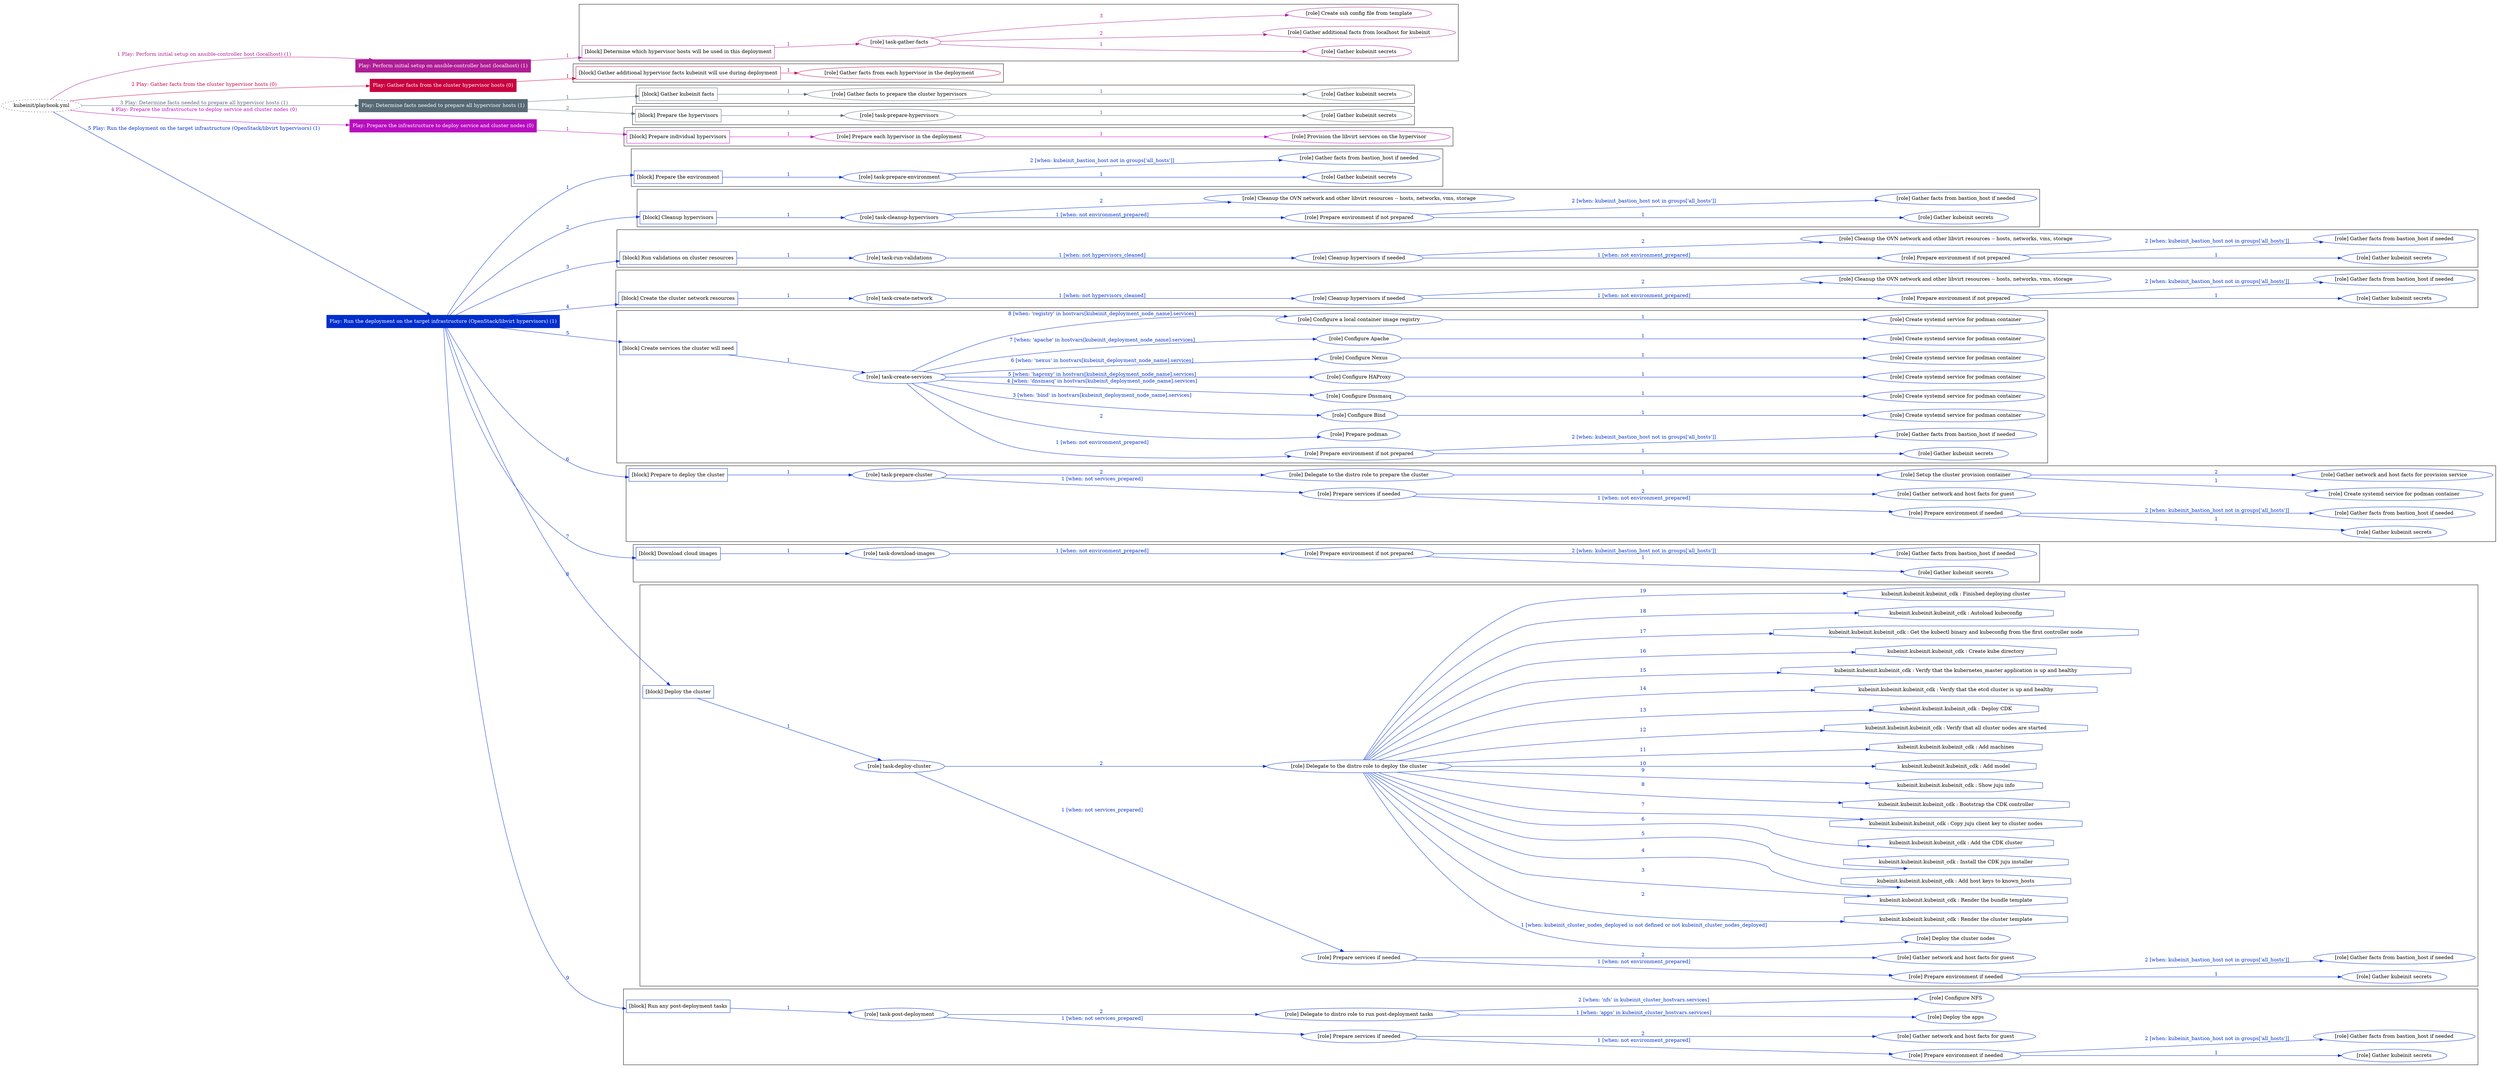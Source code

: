 digraph {
	graph [concentrate=true ordering=in rankdir=LR ratio=fill]
	edge [esep=5 sep=10]
	"kubeinit/playbook.yml" [URL="/home/runner/work/kubeinit/kubeinit/kubeinit/playbook.yml" id=playbook_e811527d style=dotted]
	"kubeinit/playbook.yml" -> play_2772ece2 [label="1 Play: Perform initial setup on ansible-controller host (localhost) (1)" color="#af1d95" fontcolor="#af1d95" id=edge_play_2772ece2 labeltooltip="1 Play: Perform initial setup on ansible-controller host (localhost) (1)" tooltip="1 Play: Perform initial setup on ansible-controller host (localhost) (1)"]
	subgraph "Play: Perform initial setup on ansible-controller host (localhost) (1)" {
		play_2772ece2 [label="Play: Perform initial setup on ansible-controller host (localhost) (1)" URL="/home/runner/work/kubeinit/kubeinit/kubeinit/playbook.yml" color="#af1d95" fontcolor="#ffffff" id=play_2772ece2 shape=box style=filled tooltip=localhost]
		play_2772ece2 -> block_aa966587 [label=1 color="#af1d95" fontcolor="#af1d95" id=edge_block_aa966587 labeltooltip=1 tooltip=1]
		subgraph cluster_block_aa966587 {
			block_aa966587 [label="[block] Determine which hypervisor hosts will be used in this deployment" URL="/home/runner/work/kubeinit/kubeinit/kubeinit/playbook.yml" color="#af1d95" id=block_aa966587 labeltooltip="Determine which hypervisor hosts will be used in this deployment" shape=box tooltip="Determine which hypervisor hosts will be used in this deployment"]
			block_aa966587 -> role_3ba19ebd [label="1 " color="#af1d95" fontcolor="#af1d95" id=edge_role_3ba19ebd labeltooltip="1 " tooltip="1 "]
			subgraph "task-gather-facts" {
				role_3ba19ebd [label="[role] task-gather-facts" URL="/home/runner/work/kubeinit/kubeinit/kubeinit/playbook.yml" color="#af1d95" id=role_3ba19ebd tooltip="task-gather-facts"]
				role_3ba19ebd -> role_7391c90e [label="1 " color="#af1d95" fontcolor="#af1d95" id=edge_role_7391c90e labeltooltip="1 " tooltip="1 "]
				subgraph "Gather kubeinit secrets" {
					role_7391c90e [label="[role] Gather kubeinit secrets" URL="/home/runner/.ansible/collections/ansible_collections/kubeinit/kubeinit/roles/kubeinit_prepare/tasks/build_hypervisors_group.yml" color="#af1d95" id=role_7391c90e tooltip="Gather kubeinit secrets"]
				}
				role_3ba19ebd -> role_bccff1a2 [label="2 " color="#af1d95" fontcolor="#af1d95" id=edge_role_bccff1a2 labeltooltip="2 " tooltip="2 "]
				subgraph "Gather additional facts from localhost for kubeinit" {
					role_bccff1a2 [label="[role] Gather additional facts from localhost for kubeinit" URL="/home/runner/.ansible/collections/ansible_collections/kubeinit/kubeinit/roles/kubeinit_prepare/tasks/build_hypervisors_group.yml" color="#af1d95" id=role_bccff1a2 tooltip="Gather additional facts from localhost for kubeinit"]
				}
				role_3ba19ebd -> role_a0b51eb9 [label="3 " color="#af1d95" fontcolor="#af1d95" id=edge_role_a0b51eb9 labeltooltip="3 " tooltip="3 "]
				subgraph "Create ssh config file from template" {
					role_a0b51eb9 [label="[role] Create ssh config file from template" URL="/home/runner/.ansible/collections/ansible_collections/kubeinit/kubeinit/roles/kubeinit_prepare/tasks/build_hypervisors_group.yml" color="#af1d95" id=role_a0b51eb9 tooltip="Create ssh config file from template"]
				}
			}
		}
	}
	"kubeinit/playbook.yml" -> play_023e68e1 [label="2 Play: Gather facts from the cluster hypervisor hosts (0)" color="#c90340" fontcolor="#c90340" id=edge_play_023e68e1 labeltooltip="2 Play: Gather facts from the cluster hypervisor hosts (0)" tooltip="2 Play: Gather facts from the cluster hypervisor hosts (0)"]
	subgraph "Play: Gather facts from the cluster hypervisor hosts (0)" {
		play_023e68e1 [label="Play: Gather facts from the cluster hypervisor hosts (0)" URL="/home/runner/work/kubeinit/kubeinit/kubeinit/playbook.yml" color="#c90340" fontcolor="#ffffff" id=play_023e68e1 shape=box style=filled tooltip="Play: Gather facts from the cluster hypervisor hosts (0)"]
		play_023e68e1 -> block_0356a1c2 [label=1 color="#c90340" fontcolor="#c90340" id=edge_block_0356a1c2 labeltooltip=1 tooltip=1]
		subgraph cluster_block_0356a1c2 {
			block_0356a1c2 [label="[block] Gather additional hypervisor facts kubeinit will use during deployment" URL="/home/runner/work/kubeinit/kubeinit/kubeinit/playbook.yml" color="#c90340" id=block_0356a1c2 labeltooltip="Gather additional hypervisor facts kubeinit will use during deployment" shape=box tooltip="Gather additional hypervisor facts kubeinit will use during deployment"]
			block_0356a1c2 -> role_4790e8fd [label="1 " color="#c90340" fontcolor="#c90340" id=edge_role_4790e8fd labeltooltip="1 " tooltip="1 "]
			subgraph "Gather facts from each hypervisor in the deployment" {
				role_4790e8fd [label="[role] Gather facts from each hypervisor in the deployment" URL="/home/runner/work/kubeinit/kubeinit/kubeinit/playbook.yml" color="#c90340" id=role_4790e8fd tooltip="Gather facts from each hypervisor in the deployment"]
			}
		}
	}
	"kubeinit/playbook.yml" -> play_07e0dd41 [label="3 Play: Determine facts needed to prepare all hypervisor hosts (1)" color="#576975" fontcolor="#576975" id=edge_play_07e0dd41 labeltooltip="3 Play: Determine facts needed to prepare all hypervisor hosts (1)" tooltip="3 Play: Determine facts needed to prepare all hypervisor hosts (1)"]
	subgraph "Play: Determine facts needed to prepare all hypervisor hosts (1)" {
		play_07e0dd41 [label="Play: Determine facts needed to prepare all hypervisor hosts (1)" URL="/home/runner/work/kubeinit/kubeinit/kubeinit/playbook.yml" color="#576975" fontcolor="#ffffff" id=play_07e0dd41 shape=box style=filled tooltip=localhost]
		play_07e0dd41 -> block_ca54ca94 [label=1 color="#576975" fontcolor="#576975" id=edge_block_ca54ca94 labeltooltip=1 tooltip=1]
		subgraph cluster_block_ca54ca94 {
			block_ca54ca94 [label="[block] Gather kubeinit facts" URL="/home/runner/work/kubeinit/kubeinit/kubeinit/playbook.yml" color="#576975" id=block_ca54ca94 labeltooltip="Gather kubeinit facts" shape=box tooltip="Gather kubeinit facts"]
			block_ca54ca94 -> role_5b6acec0 [label="1 " color="#576975" fontcolor="#576975" id=edge_role_5b6acec0 labeltooltip="1 " tooltip="1 "]
			subgraph "Gather facts to prepare the cluster hypervisors" {
				role_5b6acec0 [label="[role] Gather facts to prepare the cluster hypervisors" URL="/home/runner/work/kubeinit/kubeinit/kubeinit/playbook.yml" color="#576975" id=role_5b6acec0 tooltip="Gather facts to prepare the cluster hypervisors"]
				role_5b6acec0 -> role_ce668992 [label="1 " color="#576975" fontcolor="#576975" id=edge_role_ce668992 labeltooltip="1 " tooltip="1 "]
				subgraph "Gather kubeinit secrets" {
					role_ce668992 [label="[role] Gather kubeinit secrets" URL="/home/runner/.ansible/collections/ansible_collections/kubeinit/kubeinit/roles/kubeinit_prepare/tasks/gather_kubeinit_facts.yml" color="#576975" id=role_ce668992 tooltip="Gather kubeinit secrets"]
				}
			}
		}
		play_07e0dd41 -> block_10ed1d95 [label=2 color="#576975" fontcolor="#576975" id=edge_block_10ed1d95 labeltooltip=2 tooltip=2]
		subgraph cluster_block_10ed1d95 {
			block_10ed1d95 [label="[block] Prepare the hypervisors" URL="/home/runner/work/kubeinit/kubeinit/kubeinit/playbook.yml" color="#576975" id=block_10ed1d95 labeltooltip="Prepare the hypervisors" shape=box tooltip="Prepare the hypervisors"]
			block_10ed1d95 -> role_e702591b [label="1 " color="#576975" fontcolor="#576975" id=edge_role_e702591b labeltooltip="1 " tooltip="1 "]
			subgraph "task-prepare-hypervisors" {
				role_e702591b [label="[role] task-prepare-hypervisors" URL="/home/runner/work/kubeinit/kubeinit/kubeinit/playbook.yml" color="#576975" id=role_e702591b tooltip="task-prepare-hypervisors"]
				role_e702591b -> role_2a277a38 [label="1 " color="#576975" fontcolor="#576975" id=edge_role_2a277a38 labeltooltip="1 " tooltip="1 "]
				subgraph "Gather kubeinit secrets" {
					role_2a277a38 [label="[role] Gather kubeinit secrets" URL="/home/runner/.ansible/collections/ansible_collections/kubeinit/kubeinit/roles/kubeinit_prepare/tasks/gather_kubeinit_facts.yml" color="#576975" id=role_2a277a38 tooltip="Gather kubeinit secrets"]
				}
			}
		}
	}
	"kubeinit/playbook.yml" -> play_11f0a647 [label="4 Play: Prepare the infrastructure to deploy service and cluster nodes (0)" color="#b80dbf" fontcolor="#b80dbf" id=edge_play_11f0a647 labeltooltip="4 Play: Prepare the infrastructure to deploy service and cluster nodes (0)" tooltip="4 Play: Prepare the infrastructure to deploy service and cluster nodes (0)"]
	subgraph "Play: Prepare the infrastructure to deploy service and cluster nodes (0)" {
		play_11f0a647 [label="Play: Prepare the infrastructure to deploy service and cluster nodes (0)" URL="/home/runner/work/kubeinit/kubeinit/kubeinit/playbook.yml" color="#b80dbf" fontcolor="#ffffff" id=play_11f0a647 shape=box style=filled tooltip="Play: Prepare the infrastructure to deploy service and cluster nodes (0)"]
		play_11f0a647 -> block_13386e69 [label=1 color="#b80dbf" fontcolor="#b80dbf" id=edge_block_13386e69 labeltooltip=1 tooltip=1]
		subgraph cluster_block_13386e69 {
			block_13386e69 [label="[block] Prepare individual hypervisors" URL="/home/runner/work/kubeinit/kubeinit/kubeinit/playbook.yml" color="#b80dbf" id=block_13386e69 labeltooltip="Prepare individual hypervisors" shape=box tooltip="Prepare individual hypervisors"]
			block_13386e69 -> role_19592992 [label="1 " color="#b80dbf" fontcolor="#b80dbf" id=edge_role_19592992 labeltooltip="1 " tooltip="1 "]
			subgraph "Prepare each hypervisor in the deployment" {
				role_19592992 [label="[role] Prepare each hypervisor in the deployment" URL="/home/runner/work/kubeinit/kubeinit/kubeinit/playbook.yml" color="#b80dbf" id=role_19592992 tooltip="Prepare each hypervisor in the deployment"]
				role_19592992 -> role_909b50cd [label="1 " color="#b80dbf" fontcolor="#b80dbf" id=edge_role_909b50cd labeltooltip="1 " tooltip="1 "]
				subgraph "Provision the libvirt services on the hypervisor" {
					role_909b50cd [label="[role] Provision the libvirt services on the hypervisor" URL="/home/runner/.ansible/collections/ansible_collections/kubeinit/kubeinit/roles/kubeinit_prepare/tasks/prepare_hypervisor.yml" color="#b80dbf" id=role_909b50cd tooltip="Provision the libvirt services on the hypervisor"]
				}
			}
		}
	}
	"kubeinit/playbook.yml" -> play_102d86a2 [label="5 Play: Run the deployment on the target infrastructure (OpenStack/libvirt hypervisors) (1)" color="#002ecc" fontcolor="#002ecc" id=edge_play_102d86a2 labeltooltip="5 Play: Run the deployment on the target infrastructure (OpenStack/libvirt hypervisors) (1)" tooltip="5 Play: Run the deployment on the target infrastructure (OpenStack/libvirt hypervisors) (1)"]
	subgraph "Play: Run the deployment on the target infrastructure (OpenStack/libvirt hypervisors) (1)" {
		play_102d86a2 [label="Play: Run the deployment on the target infrastructure (OpenStack/libvirt hypervisors) (1)" URL="/home/runner/work/kubeinit/kubeinit/kubeinit/playbook.yml" color="#002ecc" fontcolor="#ffffff" id=play_102d86a2 shape=box style=filled tooltip=localhost]
		play_102d86a2 -> block_2876cedd [label=1 color="#002ecc" fontcolor="#002ecc" id=edge_block_2876cedd labeltooltip=1 tooltip=1]
		subgraph cluster_block_2876cedd {
			block_2876cedd [label="[block] Prepare the environment" URL="/home/runner/work/kubeinit/kubeinit/kubeinit/playbook.yml" color="#002ecc" id=block_2876cedd labeltooltip="Prepare the environment" shape=box tooltip="Prepare the environment"]
			block_2876cedd -> role_70a73d0b [label="1 " color="#002ecc" fontcolor="#002ecc" id=edge_role_70a73d0b labeltooltip="1 " tooltip="1 "]
			subgraph "task-prepare-environment" {
				role_70a73d0b [label="[role] task-prepare-environment" URL="/home/runner/work/kubeinit/kubeinit/kubeinit/playbook.yml" color="#002ecc" id=role_70a73d0b tooltip="task-prepare-environment"]
				role_70a73d0b -> role_16384e8a [label="1 " color="#002ecc" fontcolor="#002ecc" id=edge_role_16384e8a labeltooltip="1 " tooltip="1 "]
				subgraph "Gather kubeinit secrets" {
					role_16384e8a [label="[role] Gather kubeinit secrets" URL="/home/runner/.ansible/collections/ansible_collections/kubeinit/kubeinit/roles/kubeinit_prepare/tasks/gather_kubeinit_facts.yml" color="#002ecc" id=role_16384e8a tooltip="Gather kubeinit secrets"]
				}
				role_70a73d0b -> role_5e8926c7 [label="2 [when: kubeinit_bastion_host not in groups['all_hosts']]" color="#002ecc" fontcolor="#002ecc" id=edge_role_5e8926c7 labeltooltip="2 [when: kubeinit_bastion_host not in groups['all_hosts']]" tooltip="2 [when: kubeinit_bastion_host not in groups['all_hosts']]"]
				subgraph "Gather facts from bastion_host if needed" {
					role_5e8926c7 [label="[role] Gather facts from bastion_host if needed" URL="/home/runner/.ansible/collections/ansible_collections/kubeinit/kubeinit/roles/kubeinit_prepare/tasks/main.yml" color="#002ecc" id=role_5e8926c7 tooltip="Gather facts from bastion_host if needed"]
				}
			}
		}
		play_102d86a2 -> block_feb2e887 [label=2 color="#002ecc" fontcolor="#002ecc" id=edge_block_feb2e887 labeltooltip=2 tooltip=2]
		subgraph cluster_block_feb2e887 {
			block_feb2e887 [label="[block] Cleanup hypervisors" URL="/home/runner/work/kubeinit/kubeinit/kubeinit/playbook.yml" color="#002ecc" id=block_feb2e887 labeltooltip="Cleanup hypervisors" shape=box tooltip="Cleanup hypervisors"]
			block_feb2e887 -> role_e4b9455d [label="1 " color="#002ecc" fontcolor="#002ecc" id=edge_role_e4b9455d labeltooltip="1 " tooltip="1 "]
			subgraph "task-cleanup-hypervisors" {
				role_e4b9455d [label="[role] task-cleanup-hypervisors" URL="/home/runner/work/kubeinit/kubeinit/kubeinit/playbook.yml" color="#002ecc" id=role_e4b9455d tooltip="task-cleanup-hypervisors"]
				role_e4b9455d -> role_f214fd6b [label="1 [when: not environment_prepared]" color="#002ecc" fontcolor="#002ecc" id=edge_role_f214fd6b labeltooltip="1 [when: not environment_prepared]" tooltip="1 [when: not environment_prepared]"]
				subgraph "Prepare environment if not prepared" {
					role_f214fd6b [label="[role] Prepare environment if not prepared" URL="/home/runner/.ansible/collections/ansible_collections/kubeinit/kubeinit/roles/kubeinit_libvirt/tasks/cleanup_hypervisors.yml" color="#002ecc" id=role_f214fd6b tooltip="Prepare environment if not prepared"]
					role_f214fd6b -> role_2ff63bd0 [label="1 " color="#002ecc" fontcolor="#002ecc" id=edge_role_2ff63bd0 labeltooltip="1 " tooltip="1 "]
					subgraph "Gather kubeinit secrets" {
						role_2ff63bd0 [label="[role] Gather kubeinit secrets" URL="/home/runner/.ansible/collections/ansible_collections/kubeinit/kubeinit/roles/kubeinit_prepare/tasks/gather_kubeinit_facts.yml" color="#002ecc" id=role_2ff63bd0 tooltip="Gather kubeinit secrets"]
					}
					role_f214fd6b -> role_59d2bd11 [label="2 [when: kubeinit_bastion_host not in groups['all_hosts']]" color="#002ecc" fontcolor="#002ecc" id=edge_role_59d2bd11 labeltooltip="2 [when: kubeinit_bastion_host not in groups['all_hosts']]" tooltip="2 [when: kubeinit_bastion_host not in groups['all_hosts']]"]
					subgraph "Gather facts from bastion_host if needed" {
						role_59d2bd11 [label="[role] Gather facts from bastion_host if needed" URL="/home/runner/.ansible/collections/ansible_collections/kubeinit/kubeinit/roles/kubeinit_prepare/tasks/main.yml" color="#002ecc" id=role_59d2bd11 tooltip="Gather facts from bastion_host if needed"]
					}
				}
				role_e4b9455d -> role_f26c3feb [label="2 " color="#002ecc" fontcolor="#002ecc" id=edge_role_f26c3feb labeltooltip="2 " tooltip="2 "]
				subgraph "Cleanup the OVN network and other libvirt resources -- hosts, networks, vms, storage" {
					role_f26c3feb [label="[role] Cleanup the OVN network and other libvirt resources -- hosts, networks, vms, storage" URL="/home/runner/.ansible/collections/ansible_collections/kubeinit/kubeinit/roles/kubeinit_libvirt/tasks/cleanup_hypervisors.yml" color="#002ecc" id=role_f26c3feb tooltip="Cleanup the OVN network and other libvirt resources -- hosts, networks, vms, storage"]
				}
			}
		}
		play_102d86a2 -> block_243e47ee [label=3 color="#002ecc" fontcolor="#002ecc" id=edge_block_243e47ee labeltooltip=3 tooltip=3]
		subgraph cluster_block_243e47ee {
			block_243e47ee [label="[block] Run validations on cluster resources" URL="/home/runner/work/kubeinit/kubeinit/kubeinit/playbook.yml" color="#002ecc" id=block_243e47ee labeltooltip="Run validations on cluster resources" shape=box tooltip="Run validations on cluster resources"]
			block_243e47ee -> role_cb9e244f [label="1 " color="#002ecc" fontcolor="#002ecc" id=edge_role_cb9e244f labeltooltip="1 " tooltip="1 "]
			subgraph "task-run-validations" {
				role_cb9e244f [label="[role] task-run-validations" URL="/home/runner/work/kubeinit/kubeinit/kubeinit/playbook.yml" color="#002ecc" id=role_cb9e244f tooltip="task-run-validations"]
				role_cb9e244f -> role_b5ddd0b2 [label="1 [when: not hypervisors_cleaned]" color="#002ecc" fontcolor="#002ecc" id=edge_role_b5ddd0b2 labeltooltip="1 [when: not hypervisors_cleaned]" tooltip="1 [when: not hypervisors_cleaned]"]
				subgraph "Cleanup hypervisors if needed" {
					role_b5ddd0b2 [label="[role] Cleanup hypervisors if needed" URL="/home/runner/.ansible/collections/ansible_collections/kubeinit/kubeinit/roles/kubeinit_validations/tasks/main.yml" color="#002ecc" id=role_b5ddd0b2 tooltip="Cleanup hypervisors if needed"]
					role_b5ddd0b2 -> role_16ed6127 [label="1 [when: not environment_prepared]" color="#002ecc" fontcolor="#002ecc" id=edge_role_16ed6127 labeltooltip="1 [when: not environment_prepared]" tooltip="1 [when: not environment_prepared]"]
					subgraph "Prepare environment if not prepared" {
						role_16ed6127 [label="[role] Prepare environment if not prepared" URL="/home/runner/.ansible/collections/ansible_collections/kubeinit/kubeinit/roles/kubeinit_libvirt/tasks/cleanup_hypervisors.yml" color="#002ecc" id=role_16ed6127 tooltip="Prepare environment if not prepared"]
						role_16ed6127 -> role_702368f7 [label="1 " color="#002ecc" fontcolor="#002ecc" id=edge_role_702368f7 labeltooltip="1 " tooltip="1 "]
						subgraph "Gather kubeinit secrets" {
							role_702368f7 [label="[role] Gather kubeinit secrets" URL="/home/runner/.ansible/collections/ansible_collections/kubeinit/kubeinit/roles/kubeinit_prepare/tasks/gather_kubeinit_facts.yml" color="#002ecc" id=role_702368f7 tooltip="Gather kubeinit secrets"]
						}
						role_16ed6127 -> role_70c6fb33 [label="2 [when: kubeinit_bastion_host not in groups['all_hosts']]" color="#002ecc" fontcolor="#002ecc" id=edge_role_70c6fb33 labeltooltip="2 [when: kubeinit_bastion_host not in groups['all_hosts']]" tooltip="2 [when: kubeinit_bastion_host not in groups['all_hosts']]"]
						subgraph "Gather facts from bastion_host if needed" {
							role_70c6fb33 [label="[role] Gather facts from bastion_host if needed" URL="/home/runner/.ansible/collections/ansible_collections/kubeinit/kubeinit/roles/kubeinit_prepare/tasks/main.yml" color="#002ecc" id=role_70c6fb33 tooltip="Gather facts from bastion_host if needed"]
						}
					}
					role_b5ddd0b2 -> role_7294cdef [label="2 " color="#002ecc" fontcolor="#002ecc" id=edge_role_7294cdef labeltooltip="2 " tooltip="2 "]
					subgraph "Cleanup the OVN network and other libvirt resources -- hosts, networks, vms, storage" {
						role_7294cdef [label="[role] Cleanup the OVN network and other libvirt resources -- hosts, networks, vms, storage" URL="/home/runner/.ansible/collections/ansible_collections/kubeinit/kubeinit/roles/kubeinit_libvirt/tasks/cleanup_hypervisors.yml" color="#002ecc" id=role_7294cdef tooltip="Cleanup the OVN network and other libvirt resources -- hosts, networks, vms, storage"]
					}
				}
			}
		}
		play_102d86a2 -> block_35f9c70e [label=4 color="#002ecc" fontcolor="#002ecc" id=edge_block_35f9c70e labeltooltip=4 tooltip=4]
		subgraph cluster_block_35f9c70e {
			block_35f9c70e [label="[block] Create the cluster network resources" URL="/home/runner/work/kubeinit/kubeinit/kubeinit/playbook.yml" color="#002ecc" id=block_35f9c70e labeltooltip="Create the cluster network resources" shape=box tooltip="Create the cluster network resources"]
			block_35f9c70e -> role_6a65d1e9 [label="1 " color="#002ecc" fontcolor="#002ecc" id=edge_role_6a65d1e9 labeltooltip="1 " tooltip="1 "]
			subgraph "task-create-network" {
				role_6a65d1e9 [label="[role] task-create-network" URL="/home/runner/work/kubeinit/kubeinit/kubeinit/playbook.yml" color="#002ecc" id=role_6a65d1e9 tooltip="task-create-network"]
				role_6a65d1e9 -> role_3eb05ad6 [label="1 [when: not hypervisors_cleaned]" color="#002ecc" fontcolor="#002ecc" id=edge_role_3eb05ad6 labeltooltip="1 [when: not hypervisors_cleaned]" tooltip="1 [when: not hypervisors_cleaned]"]
				subgraph "Cleanup hypervisors if needed" {
					role_3eb05ad6 [label="[role] Cleanup hypervisors if needed" URL="/home/runner/.ansible/collections/ansible_collections/kubeinit/kubeinit/roles/kubeinit_libvirt/tasks/create_network.yml" color="#002ecc" id=role_3eb05ad6 tooltip="Cleanup hypervisors if needed"]
					role_3eb05ad6 -> role_bf459a5f [label="1 [when: not environment_prepared]" color="#002ecc" fontcolor="#002ecc" id=edge_role_bf459a5f labeltooltip="1 [when: not environment_prepared]" tooltip="1 [when: not environment_prepared]"]
					subgraph "Prepare environment if not prepared" {
						role_bf459a5f [label="[role] Prepare environment if not prepared" URL="/home/runner/.ansible/collections/ansible_collections/kubeinit/kubeinit/roles/kubeinit_libvirt/tasks/cleanup_hypervisors.yml" color="#002ecc" id=role_bf459a5f tooltip="Prepare environment if not prepared"]
						role_bf459a5f -> role_ac653ba2 [label="1 " color="#002ecc" fontcolor="#002ecc" id=edge_role_ac653ba2 labeltooltip="1 " tooltip="1 "]
						subgraph "Gather kubeinit secrets" {
							role_ac653ba2 [label="[role] Gather kubeinit secrets" URL="/home/runner/.ansible/collections/ansible_collections/kubeinit/kubeinit/roles/kubeinit_prepare/tasks/gather_kubeinit_facts.yml" color="#002ecc" id=role_ac653ba2 tooltip="Gather kubeinit secrets"]
						}
						role_bf459a5f -> role_15d7fcb5 [label="2 [when: kubeinit_bastion_host not in groups['all_hosts']]" color="#002ecc" fontcolor="#002ecc" id=edge_role_15d7fcb5 labeltooltip="2 [when: kubeinit_bastion_host not in groups['all_hosts']]" tooltip="2 [when: kubeinit_bastion_host not in groups['all_hosts']]"]
						subgraph "Gather facts from bastion_host if needed" {
							role_15d7fcb5 [label="[role] Gather facts from bastion_host if needed" URL="/home/runner/.ansible/collections/ansible_collections/kubeinit/kubeinit/roles/kubeinit_prepare/tasks/main.yml" color="#002ecc" id=role_15d7fcb5 tooltip="Gather facts from bastion_host if needed"]
						}
					}
					role_3eb05ad6 -> role_e2e4836f [label="2 " color="#002ecc" fontcolor="#002ecc" id=edge_role_e2e4836f labeltooltip="2 " tooltip="2 "]
					subgraph "Cleanup the OVN network and other libvirt resources -- hosts, networks, vms, storage" {
						role_e2e4836f [label="[role] Cleanup the OVN network and other libvirt resources -- hosts, networks, vms, storage" URL="/home/runner/.ansible/collections/ansible_collections/kubeinit/kubeinit/roles/kubeinit_libvirt/tasks/cleanup_hypervisors.yml" color="#002ecc" id=role_e2e4836f tooltip="Cleanup the OVN network and other libvirt resources -- hosts, networks, vms, storage"]
					}
				}
			}
		}
		play_102d86a2 -> block_91006a1c [label=5 color="#002ecc" fontcolor="#002ecc" id=edge_block_91006a1c labeltooltip=5 tooltip=5]
		subgraph cluster_block_91006a1c {
			block_91006a1c [label="[block] Create services the cluster will need" URL="/home/runner/work/kubeinit/kubeinit/kubeinit/playbook.yml" color="#002ecc" id=block_91006a1c labeltooltip="Create services the cluster will need" shape=box tooltip="Create services the cluster will need"]
			block_91006a1c -> role_c6a5141e [label="1 " color="#002ecc" fontcolor="#002ecc" id=edge_role_c6a5141e labeltooltip="1 " tooltip="1 "]
			subgraph "task-create-services" {
				role_c6a5141e [label="[role] task-create-services" URL="/home/runner/work/kubeinit/kubeinit/kubeinit/playbook.yml" color="#002ecc" id=role_c6a5141e tooltip="task-create-services"]
				role_c6a5141e -> role_60e15215 [label="1 [when: not environment_prepared]" color="#002ecc" fontcolor="#002ecc" id=edge_role_60e15215 labeltooltip="1 [when: not environment_prepared]" tooltip="1 [when: not environment_prepared]"]
				subgraph "Prepare environment if not prepared" {
					role_60e15215 [label="[role] Prepare environment if not prepared" URL="/home/runner/.ansible/collections/ansible_collections/kubeinit/kubeinit/roles/kubeinit_services/tasks/main.yml" color="#002ecc" id=role_60e15215 tooltip="Prepare environment if not prepared"]
					role_60e15215 -> role_411b5661 [label="1 " color="#002ecc" fontcolor="#002ecc" id=edge_role_411b5661 labeltooltip="1 " tooltip="1 "]
					subgraph "Gather kubeinit secrets" {
						role_411b5661 [label="[role] Gather kubeinit secrets" URL="/home/runner/.ansible/collections/ansible_collections/kubeinit/kubeinit/roles/kubeinit_prepare/tasks/gather_kubeinit_facts.yml" color="#002ecc" id=role_411b5661 tooltip="Gather kubeinit secrets"]
					}
					role_60e15215 -> role_362e577e [label="2 [when: kubeinit_bastion_host not in groups['all_hosts']]" color="#002ecc" fontcolor="#002ecc" id=edge_role_362e577e labeltooltip="2 [when: kubeinit_bastion_host not in groups['all_hosts']]" tooltip="2 [when: kubeinit_bastion_host not in groups['all_hosts']]"]
					subgraph "Gather facts from bastion_host if needed" {
						role_362e577e [label="[role] Gather facts from bastion_host if needed" URL="/home/runner/.ansible/collections/ansible_collections/kubeinit/kubeinit/roles/kubeinit_prepare/tasks/main.yml" color="#002ecc" id=role_362e577e tooltip="Gather facts from bastion_host if needed"]
					}
				}
				role_c6a5141e -> role_19468e3b [label="2 " color="#002ecc" fontcolor="#002ecc" id=edge_role_19468e3b labeltooltip="2 " tooltip="2 "]
				subgraph "Prepare podman" {
					role_19468e3b [label="[role] Prepare podman" URL="/home/runner/.ansible/collections/ansible_collections/kubeinit/kubeinit/roles/kubeinit_services/tasks/00_create_service_pod.yml" color="#002ecc" id=role_19468e3b tooltip="Prepare podman"]
				}
				role_c6a5141e -> role_d724c6c6 [label="3 [when: 'bind' in hostvars[kubeinit_deployment_node_name].services]" color="#002ecc" fontcolor="#002ecc" id=edge_role_d724c6c6 labeltooltip="3 [when: 'bind' in hostvars[kubeinit_deployment_node_name].services]" tooltip="3 [when: 'bind' in hostvars[kubeinit_deployment_node_name].services]"]
				subgraph "Configure Bind" {
					role_d724c6c6 [label="[role] Configure Bind" URL="/home/runner/.ansible/collections/ansible_collections/kubeinit/kubeinit/roles/kubeinit_services/tasks/start_services_containers.yml" color="#002ecc" id=role_d724c6c6 tooltip="Configure Bind"]
					role_d724c6c6 -> role_9d4ee0f4 [label="1 " color="#002ecc" fontcolor="#002ecc" id=edge_role_9d4ee0f4 labeltooltip="1 " tooltip="1 "]
					subgraph "Create systemd service for podman container" {
						role_9d4ee0f4 [label="[role] Create systemd service for podman container" URL="/home/runner/.ansible/collections/ansible_collections/kubeinit/kubeinit/roles/kubeinit_bind/tasks/main.yml" color="#002ecc" id=role_9d4ee0f4 tooltip="Create systemd service for podman container"]
					}
				}
				role_c6a5141e -> role_7b35f691 [label="4 [when: 'dnsmasq' in hostvars[kubeinit_deployment_node_name].services]" color="#002ecc" fontcolor="#002ecc" id=edge_role_7b35f691 labeltooltip="4 [when: 'dnsmasq' in hostvars[kubeinit_deployment_node_name].services]" tooltip="4 [when: 'dnsmasq' in hostvars[kubeinit_deployment_node_name].services]"]
				subgraph "Configure Dnsmasq" {
					role_7b35f691 [label="[role] Configure Dnsmasq" URL="/home/runner/.ansible/collections/ansible_collections/kubeinit/kubeinit/roles/kubeinit_services/tasks/start_services_containers.yml" color="#002ecc" id=role_7b35f691 tooltip="Configure Dnsmasq"]
					role_7b35f691 -> role_4b840e32 [label="1 " color="#002ecc" fontcolor="#002ecc" id=edge_role_4b840e32 labeltooltip="1 " tooltip="1 "]
					subgraph "Create systemd service for podman container" {
						role_4b840e32 [label="[role] Create systemd service for podman container" URL="/home/runner/.ansible/collections/ansible_collections/kubeinit/kubeinit/roles/kubeinit_dnsmasq/tasks/main.yml" color="#002ecc" id=role_4b840e32 tooltip="Create systemd service for podman container"]
					}
				}
				role_c6a5141e -> role_c4f36dc0 [label="5 [when: 'haproxy' in hostvars[kubeinit_deployment_node_name].services]" color="#002ecc" fontcolor="#002ecc" id=edge_role_c4f36dc0 labeltooltip="5 [when: 'haproxy' in hostvars[kubeinit_deployment_node_name].services]" tooltip="5 [when: 'haproxy' in hostvars[kubeinit_deployment_node_name].services]"]
				subgraph "Configure HAProxy" {
					role_c4f36dc0 [label="[role] Configure HAProxy" URL="/home/runner/.ansible/collections/ansible_collections/kubeinit/kubeinit/roles/kubeinit_services/tasks/start_services_containers.yml" color="#002ecc" id=role_c4f36dc0 tooltip="Configure HAProxy"]
					role_c4f36dc0 -> role_94fbec44 [label="1 " color="#002ecc" fontcolor="#002ecc" id=edge_role_94fbec44 labeltooltip="1 " tooltip="1 "]
					subgraph "Create systemd service for podman container" {
						role_94fbec44 [label="[role] Create systemd service for podman container" URL="/home/runner/.ansible/collections/ansible_collections/kubeinit/kubeinit/roles/kubeinit_haproxy/tasks/main.yml" color="#002ecc" id=role_94fbec44 tooltip="Create systemd service for podman container"]
					}
				}
				role_c6a5141e -> role_fb0e72df [label="6 [when: 'nexus' in hostvars[kubeinit_deployment_node_name].services]" color="#002ecc" fontcolor="#002ecc" id=edge_role_fb0e72df labeltooltip="6 [when: 'nexus' in hostvars[kubeinit_deployment_node_name].services]" tooltip="6 [when: 'nexus' in hostvars[kubeinit_deployment_node_name].services]"]
				subgraph "Configure Nexus" {
					role_fb0e72df [label="[role] Configure Nexus" URL="/home/runner/.ansible/collections/ansible_collections/kubeinit/kubeinit/roles/kubeinit_services/tasks/start_services_containers.yml" color="#002ecc" id=role_fb0e72df tooltip="Configure Nexus"]
					role_fb0e72df -> role_f4c4af28 [label="1 " color="#002ecc" fontcolor="#002ecc" id=edge_role_f4c4af28 labeltooltip="1 " tooltip="1 "]
					subgraph "Create systemd service for podman container" {
						role_f4c4af28 [label="[role] Create systemd service for podman container" URL="/home/runner/.ansible/collections/ansible_collections/kubeinit/kubeinit/roles/kubeinit_nexus/tasks/main.yml" color="#002ecc" id=role_f4c4af28 tooltip="Create systemd service for podman container"]
					}
				}
				role_c6a5141e -> role_d2569d52 [label="7 [when: 'apache' in hostvars[kubeinit_deployment_node_name].services]" color="#002ecc" fontcolor="#002ecc" id=edge_role_d2569d52 labeltooltip="7 [when: 'apache' in hostvars[kubeinit_deployment_node_name].services]" tooltip="7 [when: 'apache' in hostvars[kubeinit_deployment_node_name].services]"]
				subgraph "Configure Apache" {
					role_d2569d52 [label="[role] Configure Apache" URL="/home/runner/.ansible/collections/ansible_collections/kubeinit/kubeinit/roles/kubeinit_services/tasks/start_services_containers.yml" color="#002ecc" id=role_d2569d52 tooltip="Configure Apache"]
					role_d2569d52 -> role_a7c3f684 [label="1 " color="#002ecc" fontcolor="#002ecc" id=edge_role_a7c3f684 labeltooltip="1 " tooltip="1 "]
					subgraph "Create systemd service for podman container" {
						role_a7c3f684 [label="[role] Create systemd service for podman container" URL="/home/runner/.ansible/collections/ansible_collections/kubeinit/kubeinit/roles/kubeinit_apache/tasks/main.yml" color="#002ecc" id=role_a7c3f684 tooltip="Create systemd service for podman container"]
					}
				}
				role_c6a5141e -> role_a8ffc74b [label="8 [when: 'registry' in hostvars[kubeinit_deployment_node_name].services]" color="#002ecc" fontcolor="#002ecc" id=edge_role_a8ffc74b labeltooltip="8 [when: 'registry' in hostvars[kubeinit_deployment_node_name].services]" tooltip="8 [when: 'registry' in hostvars[kubeinit_deployment_node_name].services]"]
				subgraph "Configure a local container image registry" {
					role_a8ffc74b [label="[role] Configure a local container image registry" URL="/home/runner/.ansible/collections/ansible_collections/kubeinit/kubeinit/roles/kubeinit_services/tasks/start_services_containers.yml" color="#002ecc" id=role_a8ffc74b tooltip="Configure a local container image registry"]
					role_a8ffc74b -> role_4bef9d4d [label="1 " color="#002ecc" fontcolor="#002ecc" id=edge_role_4bef9d4d labeltooltip="1 " tooltip="1 "]
					subgraph "Create systemd service for podman container" {
						role_4bef9d4d [label="[role] Create systemd service for podman container" URL="/home/runner/.ansible/collections/ansible_collections/kubeinit/kubeinit/roles/kubeinit_registry/tasks/main.yml" color="#002ecc" id=role_4bef9d4d tooltip="Create systemd service for podman container"]
					}
				}
			}
		}
		play_102d86a2 -> block_f3368db5 [label=6 color="#002ecc" fontcolor="#002ecc" id=edge_block_f3368db5 labeltooltip=6 tooltip=6]
		subgraph cluster_block_f3368db5 {
			block_f3368db5 [label="[block] Prepare to deploy the cluster" URL="/home/runner/work/kubeinit/kubeinit/kubeinit/playbook.yml" color="#002ecc" id=block_f3368db5 labeltooltip="Prepare to deploy the cluster" shape=box tooltip="Prepare to deploy the cluster"]
			block_f3368db5 -> role_4a3fb675 [label="1 " color="#002ecc" fontcolor="#002ecc" id=edge_role_4a3fb675 labeltooltip="1 " tooltip="1 "]
			subgraph "task-prepare-cluster" {
				role_4a3fb675 [label="[role] task-prepare-cluster" URL="/home/runner/work/kubeinit/kubeinit/kubeinit/playbook.yml" color="#002ecc" id=role_4a3fb675 tooltip="task-prepare-cluster"]
				role_4a3fb675 -> role_d2742eb2 [label="1 [when: not services_prepared]" color="#002ecc" fontcolor="#002ecc" id=edge_role_d2742eb2 labeltooltip="1 [when: not services_prepared]" tooltip="1 [when: not services_prepared]"]
				subgraph "Prepare services if needed" {
					role_d2742eb2 [label="[role] Prepare services if needed" URL="/home/runner/.ansible/collections/ansible_collections/kubeinit/kubeinit/roles/kubeinit_prepare/tasks/prepare_cluster.yml" color="#002ecc" id=role_d2742eb2 tooltip="Prepare services if needed"]
					role_d2742eb2 -> role_8e7abb29 [label="1 [when: not environment_prepared]" color="#002ecc" fontcolor="#002ecc" id=edge_role_8e7abb29 labeltooltip="1 [when: not environment_prepared]" tooltip="1 [when: not environment_prepared]"]
					subgraph "Prepare environment if needed" {
						role_8e7abb29 [label="[role] Prepare environment if needed" URL="/home/runner/.ansible/collections/ansible_collections/kubeinit/kubeinit/roles/kubeinit_services/tasks/prepare_services.yml" color="#002ecc" id=role_8e7abb29 tooltip="Prepare environment if needed"]
						role_8e7abb29 -> role_9b0f6cc0 [label="1 " color="#002ecc" fontcolor="#002ecc" id=edge_role_9b0f6cc0 labeltooltip="1 " tooltip="1 "]
						subgraph "Gather kubeinit secrets" {
							role_9b0f6cc0 [label="[role] Gather kubeinit secrets" URL="/home/runner/.ansible/collections/ansible_collections/kubeinit/kubeinit/roles/kubeinit_prepare/tasks/gather_kubeinit_facts.yml" color="#002ecc" id=role_9b0f6cc0 tooltip="Gather kubeinit secrets"]
						}
						role_8e7abb29 -> role_9a5205da [label="2 [when: kubeinit_bastion_host not in groups['all_hosts']]" color="#002ecc" fontcolor="#002ecc" id=edge_role_9a5205da labeltooltip="2 [when: kubeinit_bastion_host not in groups['all_hosts']]" tooltip="2 [when: kubeinit_bastion_host not in groups['all_hosts']]"]
						subgraph "Gather facts from bastion_host if needed" {
							role_9a5205da [label="[role] Gather facts from bastion_host if needed" URL="/home/runner/.ansible/collections/ansible_collections/kubeinit/kubeinit/roles/kubeinit_prepare/tasks/main.yml" color="#002ecc" id=role_9a5205da tooltip="Gather facts from bastion_host if needed"]
						}
					}
					role_d2742eb2 -> role_0d0f51e0 [label="2 " color="#002ecc" fontcolor="#002ecc" id=edge_role_0d0f51e0 labeltooltip="2 " tooltip="2 "]
					subgraph "Gather network and host facts for guest" {
						role_0d0f51e0 [label="[role] Gather network and host facts for guest" URL="/home/runner/.ansible/collections/ansible_collections/kubeinit/kubeinit/roles/kubeinit_services/tasks/prepare_services.yml" color="#002ecc" id=role_0d0f51e0 tooltip="Gather network and host facts for guest"]
					}
				}
				role_4a3fb675 -> role_be134363 [label="2 " color="#002ecc" fontcolor="#002ecc" id=edge_role_be134363 labeltooltip="2 " tooltip="2 "]
				subgraph "Delegate to the distro role to prepare the cluster" {
					role_be134363 [label="[role] Delegate to the distro role to prepare the cluster" URL="/home/runner/.ansible/collections/ansible_collections/kubeinit/kubeinit/roles/kubeinit_prepare/tasks/prepare_cluster.yml" color="#002ecc" id=role_be134363 tooltip="Delegate to the distro role to prepare the cluster"]
					role_be134363 -> role_f2c8a1d1 [label="1 " color="#002ecc" fontcolor="#002ecc" id=edge_role_f2c8a1d1 labeltooltip="1 " tooltip="1 "]
					subgraph "Setup the cluster provision container" {
						role_f2c8a1d1 [label="[role] Setup the cluster provision container" URL="/home/runner/.ansible/collections/ansible_collections/kubeinit/kubeinit/roles/kubeinit_cdk/tasks/prepare_cluster.yml" color="#002ecc" id=role_f2c8a1d1 tooltip="Setup the cluster provision container"]
						role_f2c8a1d1 -> role_8b8ef926 [label="1 " color="#002ecc" fontcolor="#002ecc" id=edge_role_8b8ef926 labeltooltip="1 " tooltip="1 "]
						subgraph "Create systemd service for podman container" {
							role_8b8ef926 [label="[role] Create systemd service for podman container" URL="/home/runner/.ansible/collections/ansible_collections/kubeinit/kubeinit/roles/kubeinit_services/tasks/create_provision_container.yml" color="#002ecc" id=role_8b8ef926 tooltip="Create systemd service for podman container"]
						}
						role_f2c8a1d1 -> role_1da5c12f [label="2 " color="#002ecc" fontcolor="#002ecc" id=edge_role_1da5c12f labeltooltip="2 " tooltip="2 "]
						subgraph "Gather network and host facts for provision service" {
							role_1da5c12f [label="[role] Gather network and host facts for provision service" URL="/home/runner/.ansible/collections/ansible_collections/kubeinit/kubeinit/roles/kubeinit_services/tasks/create_provision_container.yml" color="#002ecc" id=role_1da5c12f tooltip="Gather network and host facts for provision service"]
						}
					}
				}
			}
		}
		play_102d86a2 -> block_53010961 [label=7 color="#002ecc" fontcolor="#002ecc" id=edge_block_53010961 labeltooltip=7 tooltip=7]
		subgraph cluster_block_53010961 {
			block_53010961 [label="[block] Download cloud images" URL="/home/runner/work/kubeinit/kubeinit/kubeinit/playbook.yml" color="#002ecc" id=block_53010961 labeltooltip="Download cloud images" shape=box tooltip="Download cloud images"]
			block_53010961 -> role_30760fed [label="1 " color="#002ecc" fontcolor="#002ecc" id=edge_role_30760fed labeltooltip="1 " tooltip="1 "]
			subgraph "task-download-images" {
				role_30760fed [label="[role] task-download-images" URL="/home/runner/work/kubeinit/kubeinit/kubeinit/playbook.yml" color="#002ecc" id=role_30760fed tooltip="task-download-images"]
				role_30760fed -> role_01c8f396 [label="1 [when: not environment_prepared]" color="#002ecc" fontcolor="#002ecc" id=edge_role_01c8f396 labeltooltip="1 [when: not environment_prepared]" tooltip="1 [when: not environment_prepared]"]
				subgraph "Prepare environment if not prepared" {
					role_01c8f396 [label="[role] Prepare environment if not prepared" URL="/home/runner/.ansible/collections/ansible_collections/kubeinit/kubeinit/roles/kubeinit_libvirt/tasks/download_cloud_images.yml" color="#002ecc" id=role_01c8f396 tooltip="Prepare environment if not prepared"]
					role_01c8f396 -> role_94a19138 [label="1 " color="#002ecc" fontcolor="#002ecc" id=edge_role_94a19138 labeltooltip="1 " tooltip="1 "]
					subgraph "Gather kubeinit secrets" {
						role_94a19138 [label="[role] Gather kubeinit secrets" URL="/home/runner/.ansible/collections/ansible_collections/kubeinit/kubeinit/roles/kubeinit_prepare/tasks/gather_kubeinit_facts.yml" color="#002ecc" id=role_94a19138 tooltip="Gather kubeinit secrets"]
					}
					role_01c8f396 -> role_07df2a50 [label="2 [when: kubeinit_bastion_host not in groups['all_hosts']]" color="#002ecc" fontcolor="#002ecc" id=edge_role_07df2a50 labeltooltip="2 [when: kubeinit_bastion_host not in groups['all_hosts']]" tooltip="2 [when: kubeinit_bastion_host not in groups['all_hosts']]"]
					subgraph "Gather facts from bastion_host if needed" {
						role_07df2a50 [label="[role] Gather facts from bastion_host if needed" URL="/home/runner/.ansible/collections/ansible_collections/kubeinit/kubeinit/roles/kubeinit_prepare/tasks/main.yml" color="#002ecc" id=role_07df2a50 tooltip="Gather facts from bastion_host if needed"]
					}
				}
			}
		}
		play_102d86a2 -> block_2794684b [label=8 color="#002ecc" fontcolor="#002ecc" id=edge_block_2794684b labeltooltip=8 tooltip=8]
		subgraph cluster_block_2794684b {
			block_2794684b [label="[block] Deploy the cluster" URL="/home/runner/work/kubeinit/kubeinit/kubeinit/playbook.yml" color="#002ecc" id=block_2794684b labeltooltip="Deploy the cluster" shape=box tooltip="Deploy the cluster"]
			block_2794684b -> role_ebe59815 [label="1 " color="#002ecc" fontcolor="#002ecc" id=edge_role_ebe59815 labeltooltip="1 " tooltip="1 "]
			subgraph "task-deploy-cluster" {
				role_ebe59815 [label="[role] task-deploy-cluster" URL="/home/runner/work/kubeinit/kubeinit/kubeinit/playbook.yml" color="#002ecc" id=role_ebe59815 tooltip="task-deploy-cluster"]
				role_ebe59815 -> role_c17cbaa9 [label="1 [when: not services_prepared]" color="#002ecc" fontcolor="#002ecc" id=edge_role_c17cbaa9 labeltooltip="1 [when: not services_prepared]" tooltip="1 [when: not services_prepared]"]
				subgraph "Prepare services if needed" {
					role_c17cbaa9 [label="[role] Prepare services if needed" URL="/home/runner/.ansible/collections/ansible_collections/kubeinit/kubeinit/roles/kubeinit_prepare/tasks/deploy_cluster.yml" color="#002ecc" id=role_c17cbaa9 tooltip="Prepare services if needed"]
					role_c17cbaa9 -> role_00686e03 [label="1 [when: not environment_prepared]" color="#002ecc" fontcolor="#002ecc" id=edge_role_00686e03 labeltooltip="1 [when: not environment_prepared]" tooltip="1 [when: not environment_prepared]"]
					subgraph "Prepare environment if needed" {
						role_00686e03 [label="[role] Prepare environment if needed" URL="/home/runner/.ansible/collections/ansible_collections/kubeinit/kubeinit/roles/kubeinit_services/tasks/prepare_services.yml" color="#002ecc" id=role_00686e03 tooltip="Prepare environment if needed"]
						role_00686e03 -> role_e9fe8745 [label="1 " color="#002ecc" fontcolor="#002ecc" id=edge_role_e9fe8745 labeltooltip="1 " tooltip="1 "]
						subgraph "Gather kubeinit secrets" {
							role_e9fe8745 [label="[role] Gather kubeinit secrets" URL="/home/runner/.ansible/collections/ansible_collections/kubeinit/kubeinit/roles/kubeinit_prepare/tasks/gather_kubeinit_facts.yml" color="#002ecc" id=role_e9fe8745 tooltip="Gather kubeinit secrets"]
						}
						role_00686e03 -> role_aeffac4f [label="2 [when: kubeinit_bastion_host not in groups['all_hosts']]" color="#002ecc" fontcolor="#002ecc" id=edge_role_aeffac4f labeltooltip="2 [when: kubeinit_bastion_host not in groups['all_hosts']]" tooltip="2 [when: kubeinit_bastion_host not in groups['all_hosts']]"]
						subgraph "Gather facts from bastion_host if needed" {
							role_aeffac4f [label="[role] Gather facts from bastion_host if needed" URL="/home/runner/.ansible/collections/ansible_collections/kubeinit/kubeinit/roles/kubeinit_prepare/tasks/main.yml" color="#002ecc" id=role_aeffac4f tooltip="Gather facts from bastion_host if needed"]
						}
					}
					role_c17cbaa9 -> role_dba716e9 [label="2 " color="#002ecc" fontcolor="#002ecc" id=edge_role_dba716e9 labeltooltip="2 " tooltip="2 "]
					subgraph "Gather network and host facts for guest" {
						role_dba716e9 [label="[role] Gather network and host facts for guest" URL="/home/runner/.ansible/collections/ansible_collections/kubeinit/kubeinit/roles/kubeinit_services/tasks/prepare_services.yml" color="#002ecc" id=role_dba716e9 tooltip="Gather network and host facts for guest"]
					}
				}
				role_ebe59815 -> role_4debf1bd [label="2 " color="#002ecc" fontcolor="#002ecc" id=edge_role_4debf1bd labeltooltip="2 " tooltip="2 "]
				subgraph "Delegate to the distro role to deploy the cluster" {
					role_4debf1bd [label="[role] Delegate to the distro role to deploy the cluster" URL="/home/runner/.ansible/collections/ansible_collections/kubeinit/kubeinit/roles/kubeinit_prepare/tasks/deploy_cluster.yml" color="#002ecc" id=role_4debf1bd tooltip="Delegate to the distro role to deploy the cluster"]
					role_4debf1bd -> role_e79dda6d [label="1 [when: kubeinit_cluster_nodes_deployed is not defined or not kubeinit_cluster_nodes_deployed]" color="#002ecc" fontcolor="#002ecc" id=edge_role_e79dda6d labeltooltip="1 [when: kubeinit_cluster_nodes_deployed is not defined or not kubeinit_cluster_nodes_deployed]" tooltip="1 [when: kubeinit_cluster_nodes_deployed is not defined or not kubeinit_cluster_nodes_deployed]"]
					subgraph "Deploy the cluster nodes" {
						role_e79dda6d [label="[role] Deploy the cluster nodes" URL="/home/runner/.ansible/collections/ansible_collections/kubeinit/kubeinit/roles/kubeinit_cdk/tasks/main.yml" color="#002ecc" id=role_e79dda6d tooltip="Deploy the cluster nodes"]
					}
					task_4170a41f [label="kubeinit.kubeinit.kubeinit_cdk : Render the cluster template" URL="/home/runner/.ansible/collections/ansible_collections/kubeinit/kubeinit/roles/kubeinit_cdk/tasks/main.yml" color="#002ecc" id=task_4170a41f shape=octagon tooltip="kubeinit.kubeinit.kubeinit_cdk : Render the cluster template"]
					role_4debf1bd -> task_4170a41f [label="2 " color="#002ecc" fontcolor="#002ecc" id=edge_task_4170a41f labeltooltip="2 " tooltip="2 "]
					task_fdf4ca0b [label="kubeinit.kubeinit.kubeinit_cdk : Render the bundle template" URL="/home/runner/.ansible/collections/ansible_collections/kubeinit/kubeinit/roles/kubeinit_cdk/tasks/main.yml" color="#002ecc" id=task_fdf4ca0b shape=octagon tooltip="kubeinit.kubeinit.kubeinit_cdk : Render the bundle template"]
					role_4debf1bd -> task_fdf4ca0b [label="3 " color="#002ecc" fontcolor="#002ecc" id=edge_task_fdf4ca0b labeltooltip="3 " tooltip="3 "]
					task_9c94ee95 [label="kubeinit.kubeinit.kubeinit_cdk : Add host keys to known_hosts" URL="/home/runner/.ansible/collections/ansible_collections/kubeinit/kubeinit/roles/kubeinit_cdk/tasks/main.yml" color="#002ecc" id=task_9c94ee95 shape=octagon tooltip="kubeinit.kubeinit.kubeinit_cdk : Add host keys to known_hosts"]
					role_4debf1bd -> task_9c94ee95 [label="4 " color="#002ecc" fontcolor="#002ecc" id=edge_task_9c94ee95 labeltooltip="4 " tooltip="4 "]
					task_02844862 [label="kubeinit.kubeinit.kubeinit_cdk : Install the CDK juju installer" URL="/home/runner/.ansible/collections/ansible_collections/kubeinit/kubeinit/roles/kubeinit_cdk/tasks/main.yml" color="#002ecc" id=task_02844862 shape=octagon tooltip="kubeinit.kubeinit.kubeinit_cdk : Install the CDK juju installer"]
					role_4debf1bd -> task_02844862 [label="5 " color="#002ecc" fontcolor="#002ecc" id=edge_task_02844862 labeltooltip="5 " tooltip="5 "]
					task_467eab04 [label="kubeinit.kubeinit.kubeinit_cdk : Add the CDK cluster" URL="/home/runner/.ansible/collections/ansible_collections/kubeinit/kubeinit/roles/kubeinit_cdk/tasks/main.yml" color="#002ecc" id=task_467eab04 shape=octagon tooltip="kubeinit.kubeinit.kubeinit_cdk : Add the CDK cluster"]
					role_4debf1bd -> task_467eab04 [label="6 " color="#002ecc" fontcolor="#002ecc" id=edge_task_467eab04 labeltooltip="6 " tooltip="6 "]
					task_b412cea6 [label="kubeinit.kubeinit.kubeinit_cdk : Copy juju client key to cluster nodes" URL="/home/runner/.ansible/collections/ansible_collections/kubeinit/kubeinit/roles/kubeinit_cdk/tasks/main.yml" color="#002ecc" id=task_b412cea6 shape=octagon tooltip="kubeinit.kubeinit.kubeinit_cdk : Copy juju client key to cluster nodes"]
					role_4debf1bd -> task_b412cea6 [label="7 " color="#002ecc" fontcolor="#002ecc" id=edge_task_b412cea6 labeltooltip="7 " tooltip="7 "]
					task_4dec2027 [label="kubeinit.kubeinit.kubeinit_cdk : Bootstrap the CDK controller" URL="/home/runner/.ansible/collections/ansible_collections/kubeinit/kubeinit/roles/kubeinit_cdk/tasks/main.yml" color="#002ecc" id=task_4dec2027 shape=octagon tooltip="kubeinit.kubeinit.kubeinit_cdk : Bootstrap the CDK controller"]
					role_4debf1bd -> task_4dec2027 [label="8 " color="#002ecc" fontcolor="#002ecc" id=edge_task_4dec2027 labeltooltip="8 " tooltip="8 "]
					task_a62a4322 [label="kubeinit.kubeinit.kubeinit_cdk : Show juju info" URL="/home/runner/.ansible/collections/ansible_collections/kubeinit/kubeinit/roles/kubeinit_cdk/tasks/main.yml" color="#002ecc" id=task_a62a4322 shape=octagon tooltip="kubeinit.kubeinit.kubeinit_cdk : Show juju info"]
					role_4debf1bd -> task_a62a4322 [label="9 " color="#002ecc" fontcolor="#002ecc" id=edge_task_a62a4322 labeltooltip="9 " tooltip="9 "]
					task_1314f9ee [label="kubeinit.kubeinit.kubeinit_cdk : Add model" URL="/home/runner/.ansible/collections/ansible_collections/kubeinit/kubeinit/roles/kubeinit_cdk/tasks/main.yml" color="#002ecc" id=task_1314f9ee shape=octagon tooltip="kubeinit.kubeinit.kubeinit_cdk : Add model"]
					role_4debf1bd -> task_1314f9ee [label="10 " color="#002ecc" fontcolor="#002ecc" id=edge_task_1314f9ee labeltooltip="10 " tooltip="10 "]
					task_c26ff60d [label="kubeinit.kubeinit.kubeinit_cdk : Add machines" URL="/home/runner/.ansible/collections/ansible_collections/kubeinit/kubeinit/roles/kubeinit_cdk/tasks/main.yml" color="#002ecc" id=task_c26ff60d shape=octagon tooltip="kubeinit.kubeinit.kubeinit_cdk : Add machines"]
					role_4debf1bd -> task_c26ff60d [label="11 " color="#002ecc" fontcolor="#002ecc" id=edge_task_c26ff60d labeltooltip="11 " tooltip="11 "]
					task_6b92c8e1 [label="kubeinit.kubeinit.kubeinit_cdk : Verify that all cluster nodes are started" URL="/home/runner/.ansible/collections/ansible_collections/kubeinit/kubeinit/roles/kubeinit_cdk/tasks/main.yml" color="#002ecc" id=task_6b92c8e1 shape=octagon tooltip="kubeinit.kubeinit.kubeinit_cdk : Verify that all cluster nodes are started"]
					role_4debf1bd -> task_6b92c8e1 [label="12 " color="#002ecc" fontcolor="#002ecc" id=edge_task_6b92c8e1 labeltooltip="12 " tooltip="12 "]
					task_a9828e94 [label="kubeinit.kubeinit.kubeinit_cdk : Deploy CDK" URL="/home/runner/.ansible/collections/ansible_collections/kubeinit/kubeinit/roles/kubeinit_cdk/tasks/main.yml" color="#002ecc" id=task_a9828e94 shape=octagon tooltip="kubeinit.kubeinit.kubeinit_cdk : Deploy CDK"]
					role_4debf1bd -> task_a9828e94 [label="13 " color="#002ecc" fontcolor="#002ecc" id=edge_task_a9828e94 labeltooltip="13 " tooltip="13 "]
					task_d4eee463 [label="kubeinit.kubeinit.kubeinit_cdk : Verify that the etcd cluster is up and healthy" URL="/home/runner/.ansible/collections/ansible_collections/kubeinit/kubeinit/roles/kubeinit_cdk/tasks/main.yml" color="#002ecc" id=task_d4eee463 shape=octagon tooltip="kubeinit.kubeinit.kubeinit_cdk : Verify that the etcd cluster is up and healthy"]
					role_4debf1bd -> task_d4eee463 [label="14 " color="#002ecc" fontcolor="#002ecc" id=edge_task_d4eee463 labeltooltip="14 " tooltip="14 "]
					task_f14b5e61 [label="kubeinit.kubeinit.kubeinit_cdk : Verify that the kubernetes_master application is up and healthy" URL="/home/runner/.ansible/collections/ansible_collections/kubeinit/kubeinit/roles/kubeinit_cdk/tasks/main.yml" color="#002ecc" id=task_f14b5e61 shape=octagon tooltip="kubeinit.kubeinit.kubeinit_cdk : Verify that the kubernetes_master application is up and healthy"]
					role_4debf1bd -> task_f14b5e61 [label="15 " color="#002ecc" fontcolor="#002ecc" id=edge_task_f14b5e61 labeltooltip="15 " tooltip="15 "]
					task_79a9e567 [label="kubeinit.kubeinit.kubeinit_cdk : Create kube directory" URL="/home/runner/.ansible/collections/ansible_collections/kubeinit/kubeinit/roles/kubeinit_cdk/tasks/main.yml" color="#002ecc" id=task_79a9e567 shape=octagon tooltip="kubeinit.kubeinit.kubeinit_cdk : Create kube directory"]
					role_4debf1bd -> task_79a9e567 [label="16 " color="#002ecc" fontcolor="#002ecc" id=edge_task_79a9e567 labeltooltip="16 " tooltip="16 "]
					task_fef3f4b3 [label="kubeinit.kubeinit.kubeinit_cdk : Get the kubectl binary and kubeconfig from the first controller node" URL="/home/runner/.ansible/collections/ansible_collections/kubeinit/kubeinit/roles/kubeinit_cdk/tasks/main.yml" color="#002ecc" id=task_fef3f4b3 shape=octagon tooltip="kubeinit.kubeinit.kubeinit_cdk : Get the kubectl binary and kubeconfig from the first controller node"]
					role_4debf1bd -> task_fef3f4b3 [label="17 " color="#002ecc" fontcolor="#002ecc" id=edge_task_fef3f4b3 labeltooltip="17 " tooltip="17 "]
					task_88b2c8df [label="kubeinit.kubeinit.kubeinit_cdk : Autoload kubeconfig" URL="/home/runner/.ansible/collections/ansible_collections/kubeinit/kubeinit/roles/kubeinit_cdk/tasks/main.yml" color="#002ecc" id=task_88b2c8df shape=octagon tooltip="kubeinit.kubeinit.kubeinit_cdk : Autoload kubeconfig"]
					role_4debf1bd -> task_88b2c8df [label="18 " color="#002ecc" fontcolor="#002ecc" id=edge_task_88b2c8df labeltooltip="18 " tooltip="18 "]
					task_73187811 [label="kubeinit.kubeinit.kubeinit_cdk : Finished deploying cluster" URL="/home/runner/.ansible/collections/ansible_collections/kubeinit/kubeinit/roles/kubeinit_cdk/tasks/main.yml" color="#002ecc" id=task_73187811 shape=octagon tooltip="kubeinit.kubeinit.kubeinit_cdk : Finished deploying cluster"]
					role_4debf1bd -> task_73187811 [label="19 " color="#002ecc" fontcolor="#002ecc" id=edge_task_73187811 labeltooltip="19 " tooltip="19 "]
				}
			}
		}
		play_102d86a2 -> block_e1020641 [label=9 color="#002ecc" fontcolor="#002ecc" id=edge_block_e1020641 labeltooltip=9 tooltip=9]
		subgraph cluster_block_e1020641 {
			block_e1020641 [label="[block] Run any post-deployment tasks" URL="/home/runner/work/kubeinit/kubeinit/kubeinit/playbook.yml" color="#002ecc" id=block_e1020641 labeltooltip="Run any post-deployment tasks" shape=box tooltip="Run any post-deployment tasks"]
			block_e1020641 -> role_352e5be9 [label="1 " color="#002ecc" fontcolor="#002ecc" id=edge_role_352e5be9 labeltooltip="1 " tooltip="1 "]
			subgraph "task-post-deployment" {
				role_352e5be9 [label="[role] task-post-deployment" URL="/home/runner/work/kubeinit/kubeinit/kubeinit/playbook.yml" color="#002ecc" id=role_352e5be9 tooltip="task-post-deployment"]
				role_352e5be9 -> role_04d6be78 [label="1 [when: not services_prepared]" color="#002ecc" fontcolor="#002ecc" id=edge_role_04d6be78 labeltooltip="1 [when: not services_prepared]" tooltip="1 [when: not services_prepared]"]
				subgraph "Prepare services if needed" {
					role_04d6be78 [label="[role] Prepare services if needed" URL="/home/runner/.ansible/collections/ansible_collections/kubeinit/kubeinit/roles/kubeinit_prepare/tasks/post_deployment.yml" color="#002ecc" id=role_04d6be78 tooltip="Prepare services if needed"]
					role_04d6be78 -> role_427733c3 [label="1 [when: not environment_prepared]" color="#002ecc" fontcolor="#002ecc" id=edge_role_427733c3 labeltooltip="1 [when: not environment_prepared]" tooltip="1 [when: not environment_prepared]"]
					subgraph "Prepare environment if needed" {
						role_427733c3 [label="[role] Prepare environment if needed" URL="/home/runner/.ansible/collections/ansible_collections/kubeinit/kubeinit/roles/kubeinit_services/tasks/prepare_services.yml" color="#002ecc" id=role_427733c3 tooltip="Prepare environment if needed"]
						role_427733c3 -> role_38210ca9 [label="1 " color="#002ecc" fontcolor="#002ecc" id=edge_role_38210ca9 labeltooltip="1 " tooltip="1 "]
						subgraph "Gather kubeinit secrets" {
							role_38210ca9 [label="[role] Gather kubeinit secrets" URL="/home/runner/.ansible/collections/ansible_collections/kubeinit/kubeinit/roles/kubeinit_prepare/tasks/gather_kubeinit_facts.yml" color="#002ecc" id=role_38210ca9 tooltip="Gather kubeinit secrets"]
						}
						role_427733c3 -> role_09a24ad2 [label="2 [when: kubeinit_bastion_host not in groups['all_hosts']]" color="#002ecc" fontcolor="#002ecc" id=edge_role_09a24ad2 labeltooltip="2 [when: kubeinit_bastion_host not in groups['all_hosts']]" tooltip="2 [when: kubeinit_bastion_host not in groups['all_hosts']]"]
						subgraph "Gather facts from bastion_host if needed" {
							role_09a24ad2 [label="[role] Gather facts from bastion_host if needed" URL="/home/runner/.ansible/collections/ansible_collections/kubeinit/kubeinit/roles/kubeinit_prepare/tasks/main.yml" color="#002ecc" id=role_09a24ad2 tooltip="Gather facts from bastion_host if needed"]
						}
					}
					role_04d6be78 -> role_785846fc [label="2 " color="#002ecc" fontcolor="#002ecc" id=edge_role_785846fc labeltooltip="2 " tooltip="2 "]
					subgraph "Gather network and host facts for guest" {
						role_785846fc [label="[role] Gather network and host facts for guest" URL="/home/runner/.ansible/collections/ansible_collections/kubeinit/kubeinit/roles/kubeinit_services/tasks/prepare_services.yml" color="#002ecc" id=role_785846fc tooltip="Gather network and host facts for guest"]
					}
				}
				role_352e5be9 -> role_77f86a3f [label="2 " color="#002ecc" fontcolor="#002ecc" id=edge_role_77f86a3f labeltooltip="2 " tooltip="2 "]
				subgraph "Delegate to distro role to run post-deployment tasks" {
					role_77f86a3f [label="[role] Delegate to distro role to run post-deployment tasks" URL="/home/runner/.ansible/collections/ansible_collections/kubeinit/kubeinit/roles/kubeinit_prepare/tasks/post_deployment.yml" color="#002ecc" id=role_77f86a3f tooltip="Delegate to distro role to run post-deployment tasks"]
					role_77f86a3f -> role_93a91885 [label="1 [when: 'apps' in kubeinit_cluster_hostvars.services]" color="#002ecc" fontcolor="#002ecc" id=edge_role_93a91885 labeltooltip="1 [when: 'apps' in kubeinit_cluster_hostvars.services]" tooltip="1 [when: 'apps' in kubeinit_cluster_hostvars.services]"]
					subgraph "Deploy the apps" {
						role_93a91885 [label="[role] Deploy the apps" URL="/home/runner/.ansible/collections/ansible_collections/kubeinit/kubeinit/roles/kubeinit_cdk/tasks/post_deployment_tasks.yml" color="#002ecc" id=role_93a91885 tooltip="Deploy the apps"]
					}
					role_77f86a3f -> role_4394a957 [label="2 [when: 'nfs' in kubeinit_cluster_hostvars.services]" color="#002ecc" fontcolor="#002ecc" id=edge_role_4394a957 labeltooltip="2 [when: 'nfs' in kubeinit_cluster_hostvars.services]" tooltip="2 [when: 'nfs' in kubeinit_cluster_hostvars.services]"]
					subgraph "Configure NFS" {
						role_4394a957 [label="[role] Configure NFS" URL="/home/runner/.ansible/collections/ansible_collections/kubeinit/kubeinit/roles/kubeinit_cdk/tasks/post_deployment_tasks.yml" color="#002ecc" id=role_4394a957 tooltip="Configure NFS"]
					}
				}
			}
		}
	}
}

